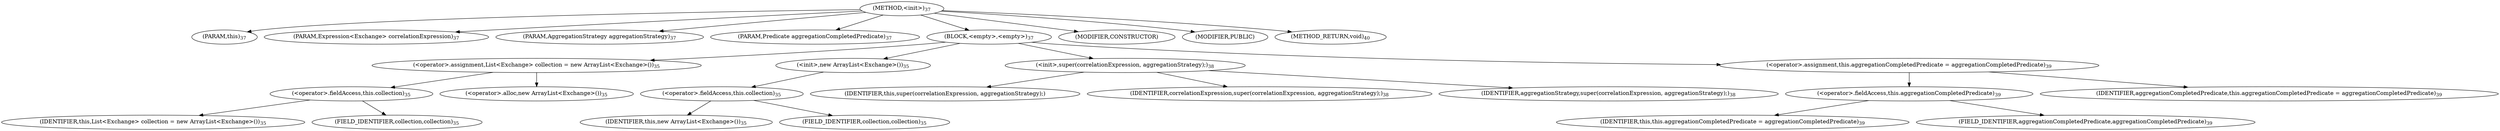 digraph "&lt;init&gt;" {  
"16" [label = <(METHOD,&lt;init&gt;)<SUB>37</SUB>> ]
"4" [label = <(PARAM,this)<SUB>37</SUB>> ]
"17" [label = <(PARAM,Expression&lt;Exchange&gt; correlationExpression)<SUB>37</SUB>> ]
"18" [label = <(PARAM,AggregationStrategy aggregationStrategy)<SUB>37</SUB>> ]
"19" [label = <(PARAM,Predicate aggregationCompletedPredicate)<SUB>37</SUB>> ]
"20" [label = <(BLOCK,&lt;empty&gt;,&lt;empty&gt;)<SUB>37</SUB>> ]
"21" [label = <(&lt;operator&gt;.assignment,List&lt;Exchange&gt; collection = new ArrayList&lt;Exchange&gt;())<SUB>35</SUB>> ]
"22" [label = <(&lt;operator&gt;.fieldAccess,this.collection)<SUB>35</SUB>> ]
"23" [label = <(IDENTIFIER,this,List&lt;Exchange&gt; collection = new ArrayList&lt;Exchange&gt;())<SUB>35</SUB>> ]
"24" [label = <(FIELD_IDENTIFIER,collection,collection)<SUB>35</SUB>> ]
"25" [label = <(&lt;operator&gt;.alloc,new ArrayList&lt;Exchange&gt;())<SUB>35</SUB>> ]
"26" [label = <(&lt;init&gt;,new ArrayList&lt;Exchange&gt;())<SUB>35</SUB>> ]
"27" [label = <(&lt;operator&gt;.fieldAccess,this.collection)<SUB>35</SUB>> ]
"28" [label = <(IDENTIFIER,this,new ArrayList&lt;Exchange&gt;())<SUB>35</SUB>> ]
"29" [label = <(FIELD_IDENTIFIER,collection,collection)<SUB>35</SUB>> ]
"30" [label = <(&lt;init&gt;,super(correlationExpression, aggregationStrategy);)<SUB>38</SUB>> ]
"3" [label = <(IDENTIFIER,this,super(correlationExpression, aggregationStrategy);)> ]
"31" [label = <(IDENTIFIER,correlationExpression,super(correlationExpression, aggregationStrategy);)<SUB>38</SUB>> ]
"32" [label = <(IDENTIFIER,aggregationStrategy,super(correlationExpression, aggregationStrategy);)<SUB>38</SUB>> ]
"33" [label = <(&lt;operator&gt;.assignment,this.aggregationCompletedPredicate = aggregationCompletedPredicate)<SUB>39</SUB>> ]
"34" [label = <(&lt;operator&gt;.fieldAccess,this.aggregationCompletedPredicate)<SUB>39</SUB>> ]
"5" [label = <(IDENTIFIER,this,this.aggregationCompletedPredicate = aggregationCompletedPredicate)<SUB>39</SUB>> ]
"35" [label = <(FIELD_IDENTIFIER,aggregationCompletedPredicate,aggregationCompletedPredicate)<SUB>39</SUB>> ]
"36" [label = <(IDENTIFIER,aggregationCompletedPredicate,this.aggregationCompletedPredicate = aggregationCompletedPredicate)<SUB>39</SUB>> ]
"37" [label = <(MODIFIER,CONSTRUCTOR)> ]
"38" [label = <(MODIFIER,PUBLIC)> ]
"39" [label = <(METHOD_RETURN,void)<SUB>40</SUB>> ]
  "16" -> "4" 
  "16" -> "17" 
  "16" -> "18" 
  "16" -> "19" 
  "16" -> "20" 
  "16" -> "37" 
  "16" -> "38" 
  "16" -> "39" 
  "20" -> "21" 
  "20" -> "26" 
  "20" -> "30" 
  "20" -> "33" 
  "21" -> "22" 
  "21" -> "25" 
  "22" -> "23" 
  "22" -> "24" 
  "26" -> "27" 
  "27" -> "28" 
  "27" -> "29" 
  "30" -> "3" 
  "30" -> "31" 
  "30" -> "32" 
  "33" -> "34" 
  "33" -> "36" 
  "34" -> "5" 
  "34" -> "35" 
}
